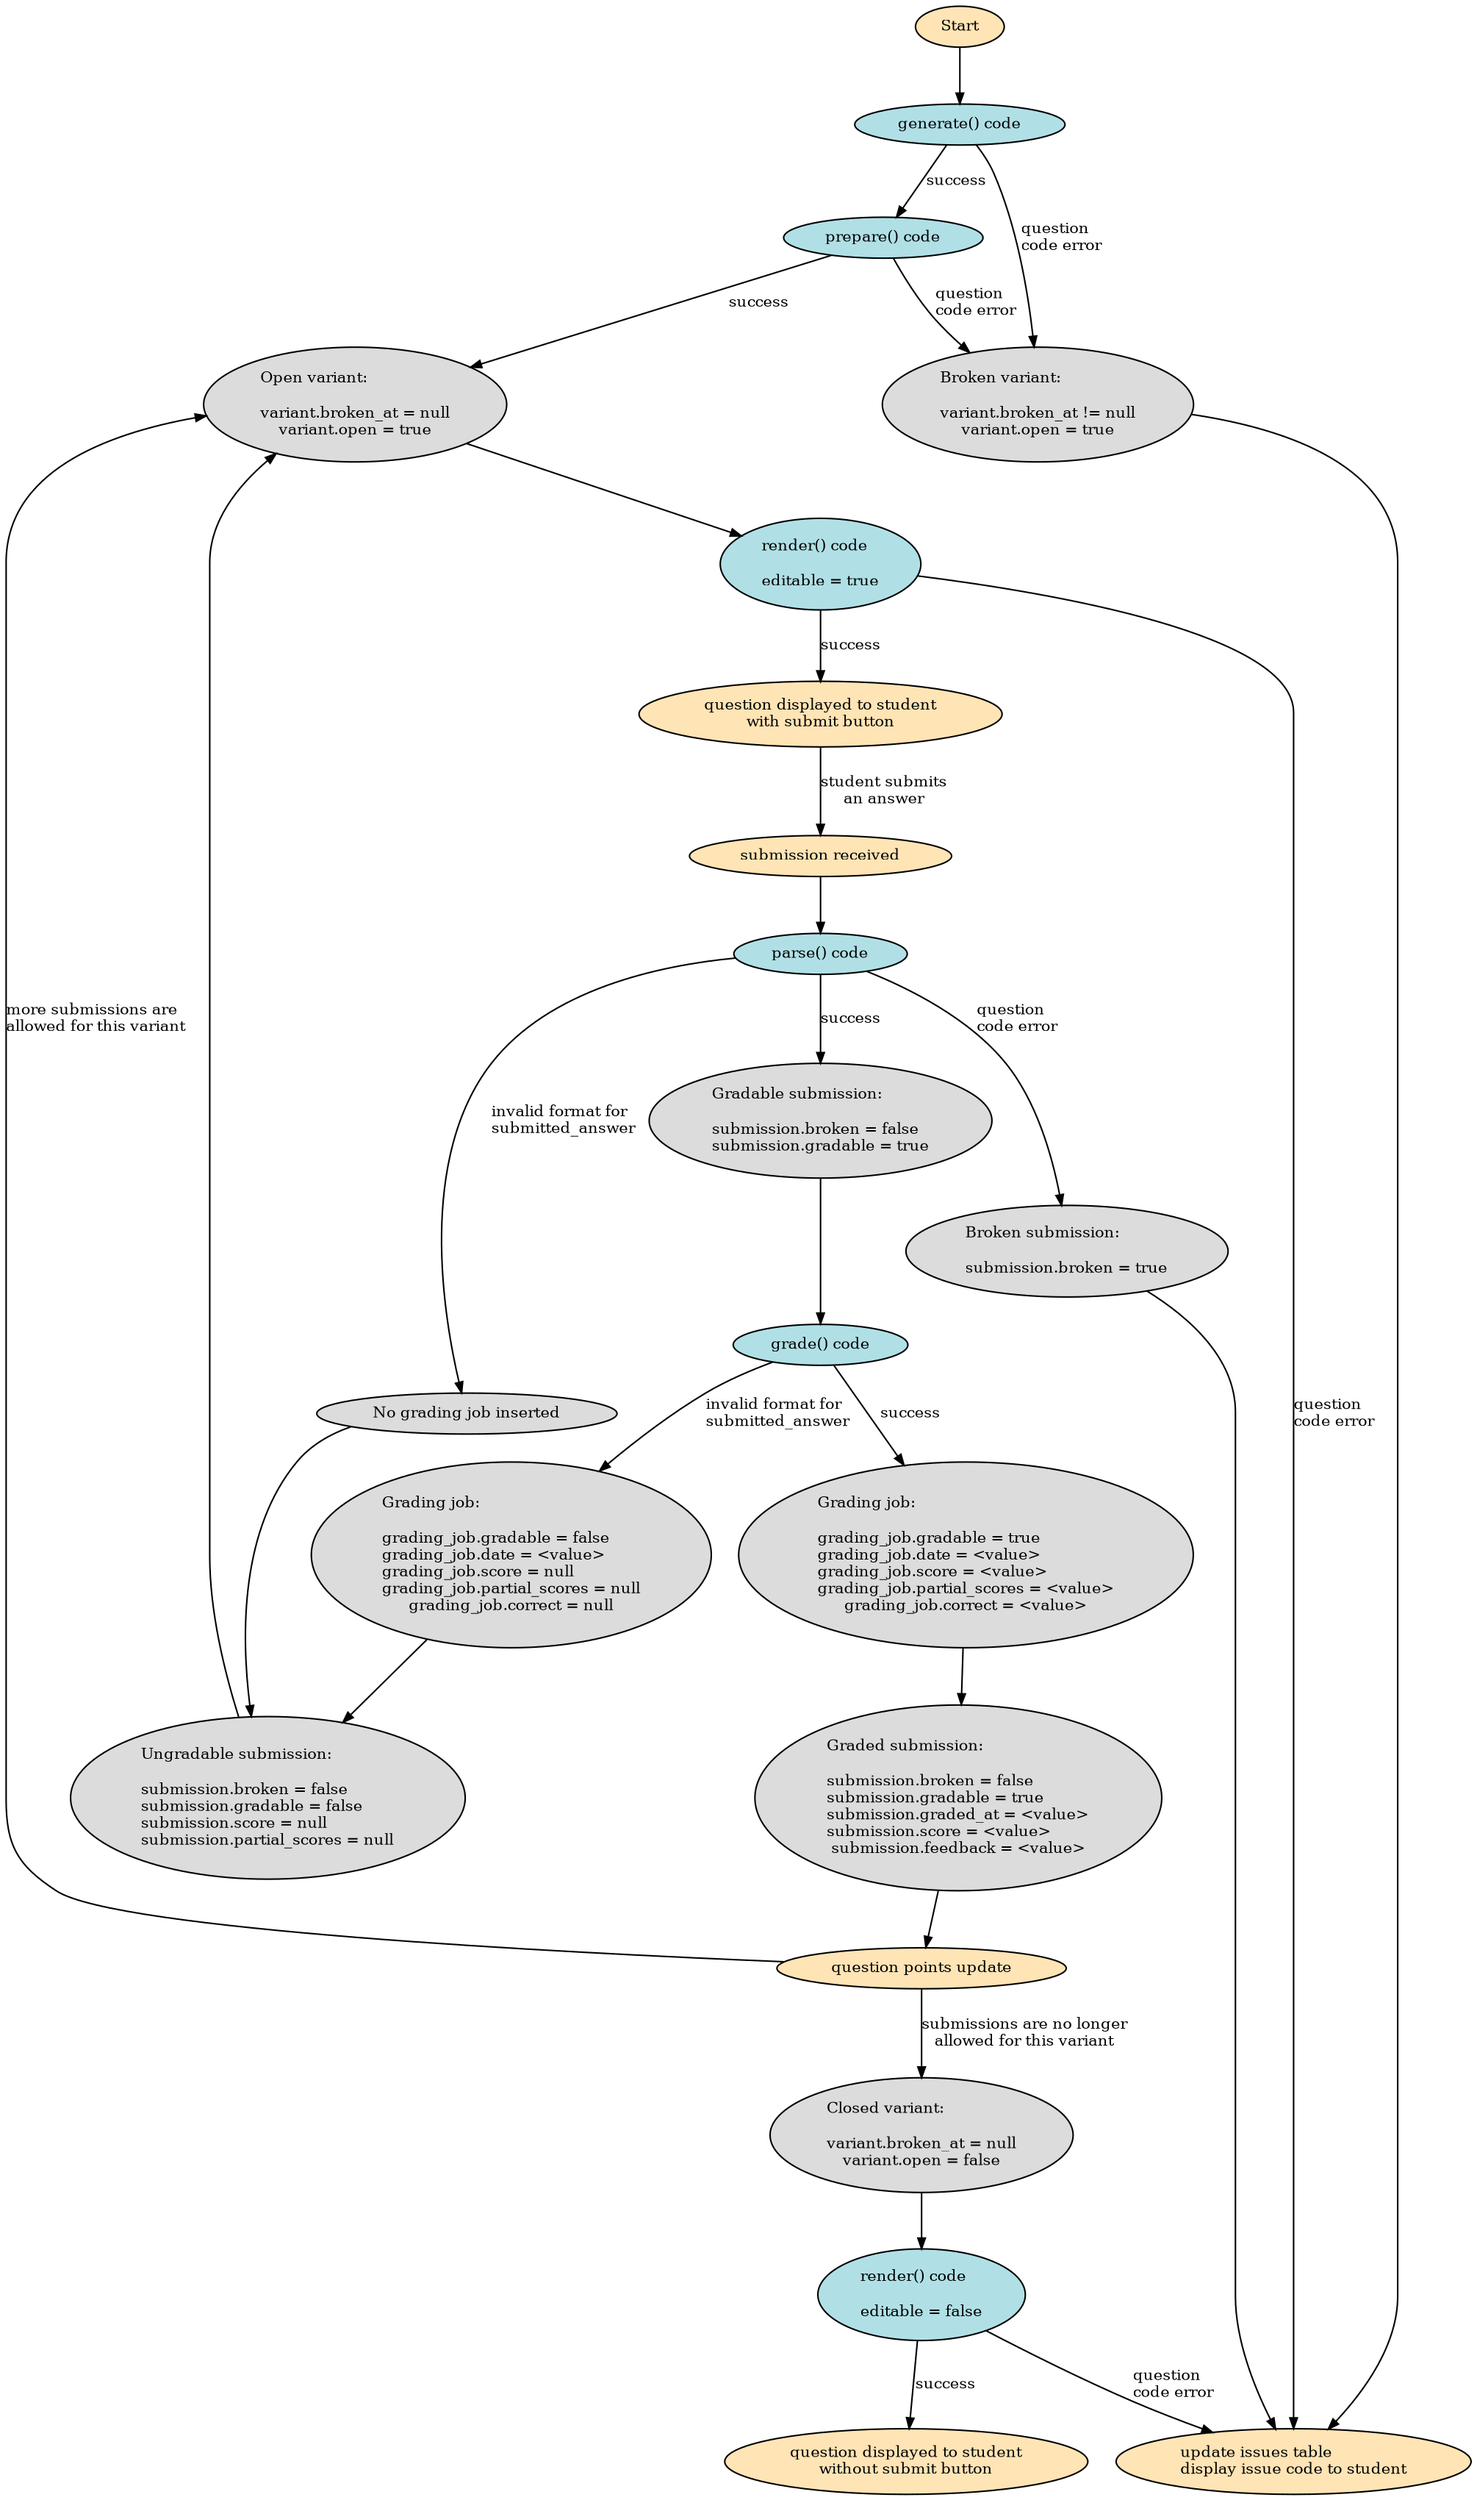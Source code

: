 digraph question_flow {

    direction=TB;

    node [fontsize = 10, height = 0.3, width = 0.5];
    edge [fontsize = 10, arrowsize = 0.7];

    node [style=filled, fillcolor=moccasin];

    start [label="Start"];
    display_broken [label="update issues table\ldisplay issue code to student"];
    display_editable [label="question displayed to student\lwith submit button"];
    display_uneditable [label="question displayed to student\lwithout submit button"];
    submission_received [label="submission received"];
    question_update [label="question points update"];

    node [style=filled, fillcolor=powderblue];

    generating [label="generate() code"];
    preparing [label="prepare() code"];
    rendering_editable [label="render() code\l\leditable = true"];
    rendering_uneditable [label="render() code\l\leditable = false"];
    parsing [label="parse() code"];
    grading [label="grade() code"];

    node [style=filled, fillcolor=gainsboro];

    broken_variant [label="Broken variant:\l\lvariant.broken_at != null\lvariant.open = true"];
    open_variant [label="Open variant:\l\lvariant.broken_at = null\lvariant.open = true"];
    closed_variant [label="Closed variant:\l\lvariant.broken_at = null\lvariant.open = false"];
    broken_submission [label="Broken submission:\l\lsubmission.broken = true"];
    ungradable_no_grading_job [label="No grading job inserted"];
    ungradable_grading_job [label="Grading job:\l\lgrading_job.gradable = false\lgrading_job.date = <value>\lgrading_job.score = null\lgrading_job.partial_scores = null\lgrading_job.correct = null"];
    ungradable_submission [label="Ungradable submission:\l\lsubmission.broken = false\lsubmission.gradable = false\lsubmission.score = null\lsubmission.partial_scores = null"];
    gradable_grading_job [label="Grading job:\l\lgrading_job.gradable = true\lgrading_job.date = <value>\lgrading_job.score = <value>\lgrading_job.partial_scores = <value>\lgrading_job.correct = <value>"];
    gradable_submission [label="Gradable submission:\l\lsubmission.broken = false\lsubmission.gradable = true"];
    graded_submission [label="Graded submission:\l\lsubmission.broken = false\lsubmission.gradable = true\lsubmission.graded_at = <value>\lsubmission.score = <value>\lsubmission.feedback = <value>"];

    start -> generating;
    generating -> broken_variant [label="question\lcode error"];
    generating -> preparing [label="success"];
    preparing -> broken_variant [label="question\lcode error"];
    preparing -> open_variant [label="success"];
    broken_variant -> display_broken;
    open_variant -> rendering_editable;
    rendering_editable -> display_broken [label="question\lcode error"];
    rendering_editable -> display_editable [label="success"];
    display_editable -> submission_received [label="student submits\lan answer"];
    submission_received -> parsing;
    parsing -> broken_submission [label="question\lcode error"];
    broken_submission -> display_broken;
    parsing -> ungradable_no_grading_job [label="invalid format for\lsubmitted_answer"];
    parsing -> gradable_submission [label="success"];
    ungradable_submission -> open_variant;
    gradable_submission -> grading;
    grading -> ungradable_grading_job [label="invalid format for\lsubmitted_answer"];
    grading -> gradable_grading_job [label="success"];
    ungradable_grading_job -> ungradable_submission;
    ungradable_no_grading_job -> ungradable_submission;
    gradable_grading_job -> graded_submission;
    graded_submission -> question_update;
    question_update -> open_variant [label="more submissions are\lallowed for this variant"];
    question_update -> closed_variant [label="submissions are no longer\lallowed for this variant"];
    closed_variant -> rendering_uneditable;
    rendering_uneditable -> display_broken [label="question\lcode error"];
    rendering_uneditable -> display_uneditable [label="success"];
}
